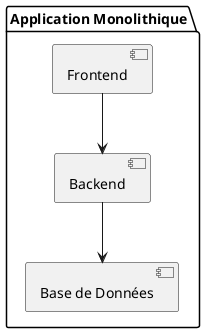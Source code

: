 @startuml
package "Application Monolithique" {
  [Frontend]
  [Backend]
  [Base de Données]
}
Frontend --> Backend
Backend --> "Base de Données"
@enduml
